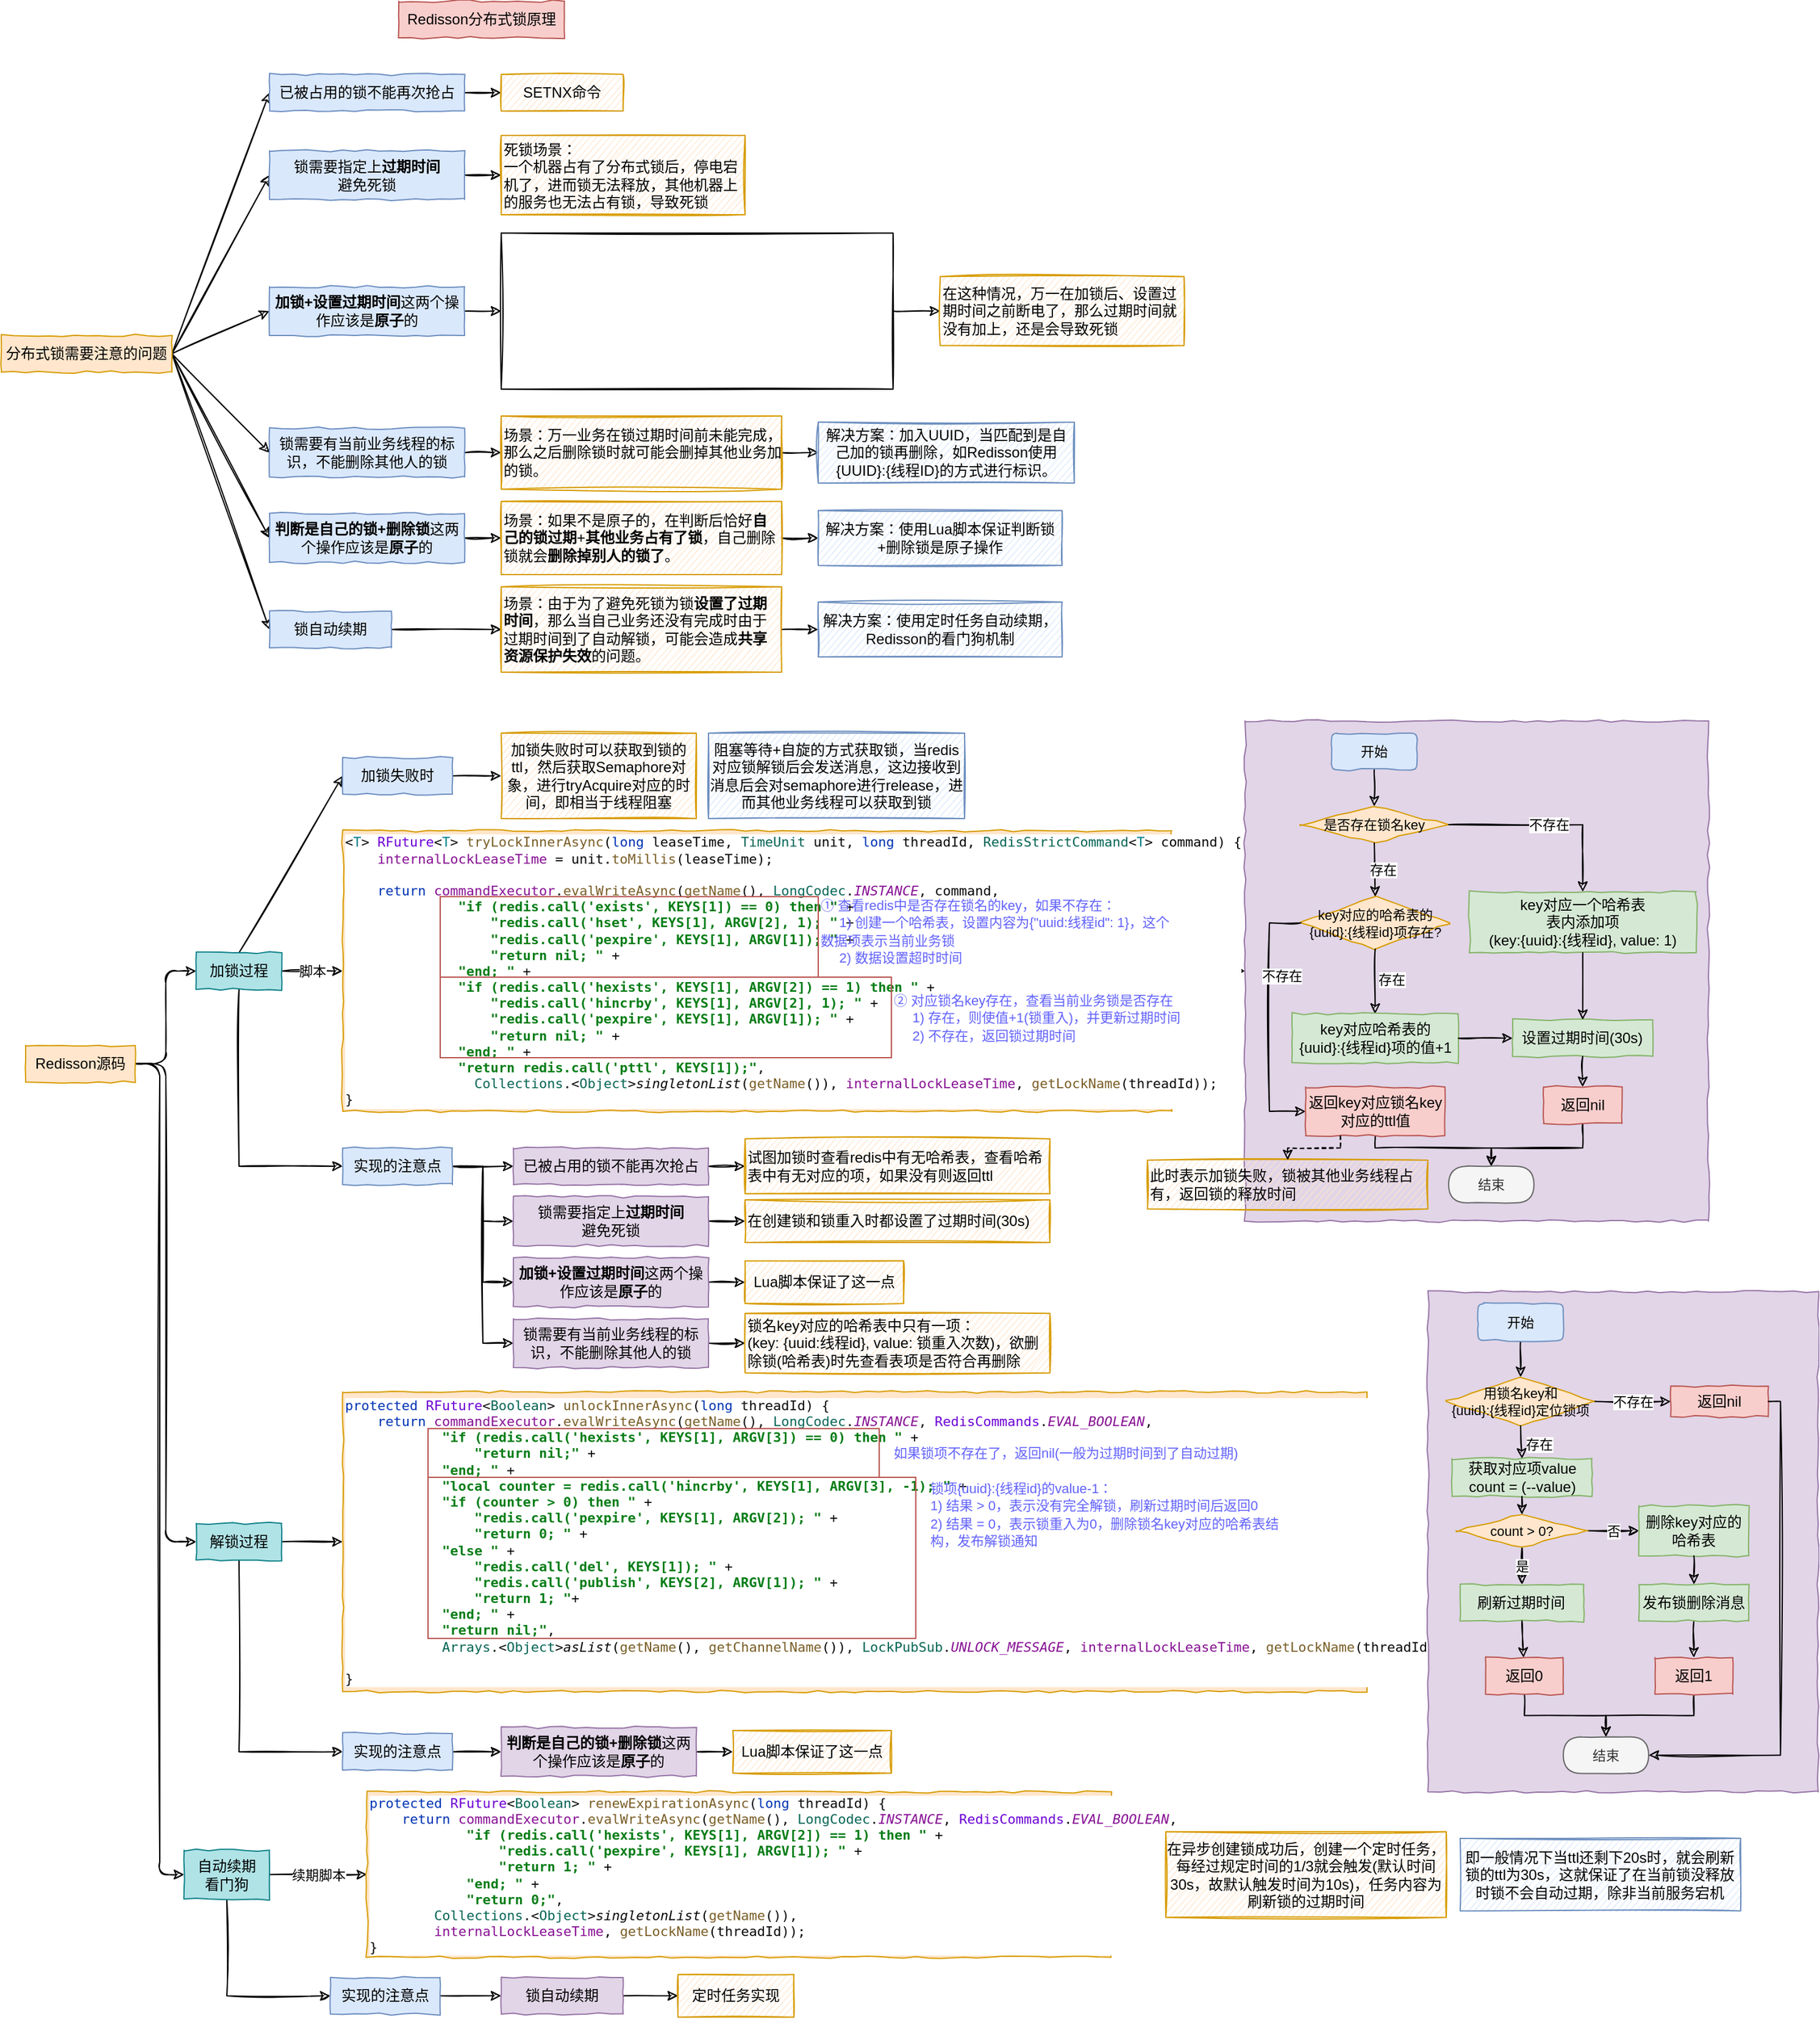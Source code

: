 <mxfile>
    <diagram id="LNAzGk9qbwU1WvvARSMt" name="第 1 页">
        <mxGraphModel dx="968" dy="558" grid="1" gridSize="10" guides="1" tooltips="1" connect="1" arrows="1" fold="1" page="1" pageScale="1" pageWidth="827" pageHeight="1169" math="0" shadow="0">
            <root>
                <mxCell id="0"/>
                <mxCell id="1" parent="0"/>
                <mxCell id="113" style="edgeStyle=none;rounded=0;sketch=1;html=1;exitX=1;exitY=0.5;exitDx=0;exitDy=0;entryX=0;entryY=0.5;entryDx=0;entryDy=0;fontSize=11;fontColor=#000000;" edge="1" parent="1" source="110" target="112">
                    <mxGeometry relative="1" as="geometry"/>
                </mxCell>
                <mxCell id="157" style="edgeStyle=orthogonalEdgeStyle;rounded=0;sketch=1;html=1;exitX=0.5;exitY=1;exitDx=0;exitDy=0;entryX=0;entryY=0.5;entryDx=0;entryDy=0;fontSize=11;fontColor=#000000;" edge="1" parent="1" source="110" target="156">
                    <mxGeometry relative="1" as="geometry"/>
                </mxCell>
                <mxCell id="110" value="解锁过程" style="rounded=0;whiteSpace=wrap;html=1;fillColor=#b0e3e6;strokeColor=#0e8088;comic=1;" vertex="1" parent="1">
                    <mxGeometry x="180" y="1287.81" width="70" height="30" as="geometry"/>
                </mxCell>
                <mxCell id="2" value="Redisson分布式锁原理" style="rounded=0;whiteSpace=wrap;html=1;fillColor=#f8cecc;strokeColor=#b85450;comic=1;" parent="1" vertex="1">
                    <mxGeometry x="346" y="40" width="136" height="30" as="geometry"/>
                </mxCell>
                <mxCell id="5" style="edgeStyle=none;html=1;exitX=1;exitY=0.5;exitDx=0;exitDy=0;entryX=0;entryY=0.5;entryDx=0;entryDy=0;sketch=1;" parent="1" source="3" target="6" edge="1">
                    <mxGeometry relative="1" as="geometry">
                        <mxPoint x="240" y="155" as="targetPoint"/>
                    </mxGeometry>
                </mxCell>
                <mxCell id="10" style="edgeStyle=none;sketch=1;html=1;exitX=1;exitY=0.5;exitDx=0;exitDy=0;entryX=0;entryY=0.5;entryDx=0;entryDy=0;" parent="1" source="3" target="9" edge="1">
                    <mxGeometry relative="1" as="geometry"/>
                </mxCell>
                <mxCell id="14" style="edgeStyle=none;html=1;exitX=1;exitY=0.5;exitDx=0;exitDy=0;entryX=0;entryY=0.5;entryDx=0;entryDy=0;sketch=1;" edge="1" parent="1" source="3" target="13">
                    <mxGeometry relative="1" as="geometry"/>
                </mxCell>
                <mxCell id="21" style="edgeStyle=none;sketch=1;html=1;exitX=1;exitY=0.5;exitDx=0;exitDy=0;entryX=0;entryY=0.5;entryDx=0;entryDy=0;" edge="1" parent="1" source="3" target="20">
                    <mxGeometry relative="1" as="geometry"/>
                </mxCell>
                <mxCell id="27" style="edgeStyle=none;sketch=1;html=1;exitX=1;exitY=0.5;exitDx=0;exitDy=0;entryX=0;entryY=0.5;entryDx=0;entryDy=0;" edge="1" parent="1" source="3" target="26">
                    <mxGeometry relative="1" as="geometry"/>
                </mxCell>
                <mxCell id="33" style="edgeStyle=none;sketch=1;html=1;exitX=1;exitY=0.5;exitDx=0;exitDy=0;entryX=0;entryY=0.5;entryDx=0;entryDy=0;" edge="1" parent="1" source="3" target="32">
                    <mxGeometry relative="1" as="geometry"/>
                </mxCell>
                <mxCell id="3" value="分布式锁需要注意的问题" style="rounded=0;whiteSpace=wrap;html=1;fillColor=#ffe6cc;strokeColor=#d79b00;comic=1;" parent="1" vertex="1">
                    <mxGeometry x="20" y="314" width="140" height="30" as="geometry"/>
                </mxCell>
                <mxCell id="8" style="edgeStyle=none;sketch=1;html=1;exitX=1;exitY=0.5;exitDx=0;exitDy=0;entryX=0;entryY=0.5;entryDx=0;entryDy=0;" parent="1" source="6" target="7" edge="1">
                    <mxGeometry relative="1" as="geometry"/>
                </mxCell>
                <mxCell id="6" value="已被占用的锁不能再次抢占" style="rounded=0;whiteSpace=wrap;html=1;fillColor=#dae8fc;strokeColor=#6c8ebf;comic=1;" parent="1" vertex="1">
                    <mxGeometry x="240" y="100" width="160" height="30" as="geometry"/>
                </mxCell>
                <mxCell id="7" value="SETNX命令" style="rounded=0;whiteSpace=wrap;html=1;fillColor=#ffe6cc;strokeColor=#d79b00;comic=1;sketch=1;" parent="1" vertex="1">
                    <mxGeometry x="430" y="100" width="100" height="30" as="geometry"/>
                </mxCell>
                <mxCell id="12" style="edgeStyle=none;sketch=1;html=1;exitX=1;exitY=0.5;exitDx=0;exitDy=0;entryX=0;entryY=0.5;entryDx=0;entryDy=0;" parent="1" source="9" target="11" edge="1">
                    <mxGeometry relative="1" as="geometry"/>
                </mxCell>
                <mxCell id="9" value="锁需要指定上&lt;b&gt;过期时间&lt;/b&gt;&lt;br&gt;避免死锁" style="rounded=0;whiteSpace=wrap;html=1;fillColor=#dae8fc;strokeColor=#6c8ebf;comic=1;" parent="1" vertex="1">
                    <mxGeometry x="240" y="162.5" width="160" height="40" as="geometry"/>
                </mxCell>
                <mxCell id="11" value="死锁场景：&lt;br&gt;一个机器占有了分布式锁后，停电宕机了，进而锁无法释放，其他机器上的服务也无法占有锁，导致死锁" style="rounded=0;whiteSpace=wrap;html=1;fillColor=#ffe6cc;strokeColor=#d79b00;comic=1;sketch=1;align=left;" parent="1" vertex="1">
                    <mxGeometry x="430" y="150" width="200" height="65" as="geometry"/>
                </mxCell>
                <mxCell id="17" style="edgeStyle=none;html=1;exitX=1;exitY=0.5;exitDx=0;exitDy=0;entryX=0;entryY=0.5;entryDx=0;entryDy=0;sketch=1;" edge="1" parent="1" source="13" target="16">
                    <mxGeometry relative="1" as="geometry"/>
                </mxCell>
                <mxCell id="13" value="&lt;b&gt;加锁+设置过期时间&lt;/b&gt;这两个操作应该是&lt;b&gt;原子&lt;/b&gt;的" style="rounded=0;whiteSpace=wrap;html=1;fillColor=#dae8fc;strokeColor=#6c8ebf;comic=1;" vertex="1" parent="1">
                    <mxGeometry x="240" y="274" width="160" height="40" as="geometry"/>
                </mxCell>
                <mxCell id="19" style="edgeStyle=none;sketch=1;html=1;exitX=1;exitY=0.5;exitDx=0;exitDy=0;entryX=0;entryY=0.5;entryDx=0;entryDy=0;" edge="1" parent="1" source="16" target="18">
                    <mxGeometry relative="1" as="geometry"/>
                </mxCell>
                <mxCell id="16" value="" style="shape=image;imageAspect=0;aspect=fixed;verticalLabelPosition=bottom;verticalAlign=top;image=https://codereaper-image-bed.oss-cn-shenzhen.aliyuncs.com/img/image-20220802094112363.png;sketch=1;imageBorder=default;" vertex="1" parent="1">
                    <mxGeometry x="430" y="230" width="321.36" height="128" as="geometry"/>
                </mxCell>
                <mxCell id="18" value="在这种情况，万一在加锁后、设置过期时间之前断电了，那么过期时间就没有加上，还是会导致死锁" style="rounded=0;whiteSpace=wrap;html=1;fillColor=#ffe6cc;strokeColor=#d79b00;comic=1;sketch=1;align=left;" vertex="1" parent="1">
                    <mxGeometry x="790" y="265.75" width="200" height="56.5" as="geometry"/>
                </mxCell>
                <mxCell id="23" style="edgeStyle=none;sketch=1;html=1;exitX=1;exitY=0.5;exitDx=0;exitDy=0;entryX=0;entryY=0.5;entryDx=0;entryDy=0;" edge="1" parent="1" source="20" target="22">
                    <mxGeometry relative="1" as="geometry"/>
                </mxCell>
                <mxCell id="20" value="锁需要有当前业务线程的标识，不能删除其他人的锁" style="rounded=0;whiteSpace=wrap;html=1;fillColor=#dae8fc;strokeColor=#6c8ebf;comic=1;" vertex="1" parent="1">
                    <mxGeometry x="240" y="390" width="160" height="40" as="geometry"/>
                </mxCell>
                <mxCell id="25" style="edgeStyle=none;sketch=1;html=1;exitX=1;exitY=0.5;exitDx=0;exitDy=0;entryX=0;entryY=0.5;entryDx=0;entryDy=0;" edge="1" parent="1" source="22" target="24">
                    <mxGeometry relative="1" as="geometry"/>
                </mxCell>
                <mxCell id="22" value="场景：万一业务在锁过期时间前未能完成，那么之后删除锁时就可能会删掉其他业务加的锁。" style="rounded=0;whiteSpace=wrap;html=1;fillColor=#ffe6cc;strokeColor=#d79b00;comic=1;sketch=1;align=left;" vertex="1" parent="1">
                    <mxGeometry x="430" y="380" width="230" height="60" as="geometry"/>
                </mxCell>
                <mxCell id="24" value="&lt;span style=&quot;text-align: left&quot;&gt;解决方案：加入UUID，当匹配到是自己加的锁再删除，如Redisson使用{UUID}:{线程ID}的方式进行标识。&lt;/span&gt;" style="rounded=0;whiteSpace=wrap;html=1;fillColor=#dae8fc;strokeColor=#6c8ebf;comic=1;sketch=1;" vertex="1" parent="1">
                    <mxGeometry x="690" y="385" width="210" height="50" as="geometry"/>
                </mxCell>
                <mxCell id="29" style="edgeStyle=none;sketch=1;html=1;exitX=1;exitY=0.5;exitDx=0;exitDy=0;entryX=0;entryY=0.5;entryDx=0;entryDy=0;" edge="1" parent="1" source="26" target="28">
                    <mxGeometry relative="1" as="geometry"/>
                </mxCell>
                <mxCell id="26" value="&lt;b&gt;判断是自己的锁+删除锁&lt;/b&gt;这两个操作应该是&lt;b&gt;原子&lt;/b&gt;的" style="rounded=0;whiteSpace=wrap;html=1;fillColor=#dae8fc;strokeColor=#6c8ebf;comic=1;" vertex="1" parent="1">
                    <mxGeometry x="240" y="460" width="160" height="40" as="geometry"/>
                </mxCell>
                <mxCell id="31" style="edgeStyle=none;sketch=1;html=1;exitX=1;exitY=0.5;exitDx=0;exitDy=0;entryX=0;entryY=0.5;entryDx=0;entryDy=0;" edge="1" parent="1" source="28" target="30">
                    <mxGeometry relative="1" as="geometry"/>
                </mxCell>
                <mxCell id="28" value="场景：如果不是原子的，在判断后恰好&lt;b&gt;自己的锁过期&lt;/b&gt;+&lt;b&gt;其他业务占有了锁&lt;/b&gt;，自己删除锁就会&lt;b&gt;删除掉别人的锁了&lt;/b&gt;。" style="rounded=0;whiteSpace=wrap;html=1;fillColor=#ffe6cc;strokeColor=#d79b00;comic=1;sketch=1;align=left;" vertex="1" parent="1">
                    <mxGeometry x="430" y="450" width="230" height="60" as="geometry"/>
                </mxCell>
                <mxCell id="30" value="&lt;span style=&quot;text-align: left&quot;&gt;解决方案：使用Lua脚本保证判断锁+删除锁是原子操作&lt;/span&gt;" style="rounded=0;whiteSpace=wrap;html=1;fillColor=#dae8fc;strokeColor=#6c8ebf;comic=1;sketch=1;" vertex="1" parent="1">
                    <mxGeometry x="690" y="457.5" width="200" height="45" as="geometry"/>
                </mxCell>
                <mxCell id="35" style="sketch=1;html=1;exitX=1;exitY=0.5;exitDx=0;exitDy=0;entryX=0;entryY=0.5;entryDx=0;entryDy=0;" edge="1" parent="1" source="32" target="34">
                    <mxGeometry relative="1" as="geometry"/>
                </mxCell>
                <mxCell id="32" value="锁自动续期" style="rounded=0;whiteSpace=wrap;html=1;fillColor=#dae8fc;strokeColor=#6c8ebf;comic=1;" vertex="1" parent="1">
                    <mxGeometry x="240" y="540" width="100" height="30" as="geometry"/>
                </mxCell>
                <mxCell id="37" style="edgeStyle=none;sketch=1;html=1;exitX=1;exitY=0.5;exitDx=0;exitDy=0;entryX=0;entryY=0.5;entryDx=0;entryDy=0;" edge="1" parent="1" source="34" target="36">
                    <mxGeometry relative="1" as="geometry"/>
                </mxCell>
                <mxCell id="34" value="场景：由于为了避免死锁为锁&lt;b&gt;设置了过期时间&lt;/b&gt;，那么当自己业务还没有完成时由于过期时间到了自动解锁，可能会造成&lt;b&gt;共享资源保护失效&lt;/b&gt;的问题。" style="rounded=0;whiteSpace=wrap;html=1;fillColor=#ffe6cc;strokeColor=#d79b00;comic=1;sketch=1;align=left;" vertex="1" parent="1">
                    <mxGeometry x="430" y="520" width="230" height="70" as="geometry"/>
                </mxCell>
                <mxCell id="36" value="&lt;span style=&quot;text-align: left&quot;&gt;解决方案：使用定时任务自动续期，Redisson的看门狗机制&lt;/span&gt;" style="rounded=0;whiteSpace=wrap;html=1;fillColor=#dae8fc;strokeColor=#6c8ebf;comic=1;sketch=1;" vertex="1" parent="1">
                    <mxGeometry x="690" y="532.5" width="200" height="45" as="geometry"/>
                </mxCell>
                <mxCell id="40" style="edgeStyle=orthogonalEdgeStyle;sketch=1;html=1;exitX=1;exitY=0.5;exitDx=0;exitDy=0;entryX=0;entryY=0.5;entryDx=0;entryDy=0;fontSize=11;" edge="1" parent="1" source="38" target="86">
                    <mxGeometry relative="1" as="geometry"/>
                </mxCell>
                <mxCell id="111" style="edgeStyle=orthogonalEdgeStyle;rounded=1;sketch=1;html=1;exitX=1;exitY=0.5;exitDx=0;exitDy=0;entryX=0;entryY=0.5;entryDx=0;entryDy=0;fontSize=11;fontColor=#000000;" edge="1" parent="1" source="38" target="110">
                    <mxGeometry relative="1" as="geometry"/>
                </mxCell>
                <mxCell id="170" style="edgeStyle=orthogonalEdgeStyle;rounded=1;sketch=1;html=1;exitX=1;exitY=0.5;exitDx=0;exitDy=0;entryX=0;entryY=0.5;entryDx=0;entryDy=0;fontSize=11;fontColor=#000000;" edge="1" parent="1" source="38" target="169">
                    <mxGeometry relative="1" as="geometry"/>
                </mxCell>
                <mxCell id="38" value="Redisson源码" style="rounded=0;whiteSpace=wrap;html=1;fillColor=#ffe6cc;strokeColor=#d79b00;comic=1;" vertex="1" parent="1">
                    <mxGeometry x="40" y="896" width="90" height="30" as="geometry"/>
                </mxCell>
                <mxCell id="85" style="rounded=0;sketch=1;html=1;exitX=1;exitY=0.5;exitDx=0;exitDy=0;entryX=0;entryY=0.5;entryDx=0;entryDy=0;fontSize=11;fontColor=#000000;" edge="1" parent="1" source="39" target="48">
                    <mxGeometry relative="1" as="geometry"/>
                </mxCell>
                <mxCell id="87" value="脚本" style="edgeStyle=none;rounded=0;sketch=1;html=1;exitX=1;exitY=0.5;exitDx=0;exitDy=0;entryX=0;entryY=0.5;entryDx=0;entryDy=0;fontSize=11;fontColor=#000000;" edge="1" parent="1" source="86" target="39">
                    <mxGeometry relative="1" as="geometry"/>
                </mxCell>
                <mxCell id="93" style="edgeStyle=orthogonalEdgeStyle;rounded=0;sketch=1;html=1;exitX=0.5;exitY=1;exitDx=0;exitDy=0;entryX=0;entryY=0.5;entryDx=0;entryDy=0;fontSize=11;fontColor=#000000;" edge="1" parent="1" source="86" target="92">
                    <mxGeometry relative="1" as="geometry"/>
                </mxCell>
                <mxCell id="164" style="edgeStyle=none;rounded=0;sketch=1;html=1;exitX=0.5;exitY=0;exitDx=0;exitDy=0;fontSize=11;fontColor=#000000;entryX=0;entryY=0.5;entryDx=0;entryDy=0;" edge="1" parent="1" source="86" target="163">
                    <mxGeometry relative="1" as="geometry">
                        <mxPoint x="290" y="690" as="targetPoint"/>
                    </mxGeometry>
                </mxCell>
                <mxCell id="86" value="加锁过程" style="rounded=0;whiteSpace=wrap;html=1;fillColor=#b0e3e6;strokeColor=#0e8088;comic=1;" vertex="1" parent="1">
                    <mxGeometry x="180" y="820" width="70" height="30" as="geometry"/>
                </mxCell>
                <mxCell id="89" value="" style="group" vertex="1" connectable="0" parent="1">
                    <mxGeometry x="960" y="630" width="460" height="410" as="geometry"/>
                </mxCell>
                <mxCell id="48" value="" style="rounded=0;whiteSpace=wrap;html=1;sketch=0;fillColor=#e1d5e7;strokeColor=#9673a6;comic=1;align=center;" vertex="1" parent="89">
                    <mxGeometry x="80" width="380" height="410" as="geometry"/>
                </mxCell>
                <mxCell id="52" value="是否存在锁名key" style="rhombus;whiteSpace=wrap;html=1;comic=1;sketch=0;fontSize=11;fillColor=#ffe6cc;strokeColor=#d79b00;" vertex="1" parent="89">
                    <mxGeometry x="125.02" y="70" width="121.93" height="30" as="geometry"/>
                </mxCell>
                <mxCell id="55" value="key对应的哈希表的&lt;br&gt;{uuid}:{线程id}项存在?" style="rhombus;whiteSpace=wrap;html=1;comic=1;sketch=0;fontSize=11;fillColor=#ffe6cc;strokeColor=#d79b00;" vertex="1" parent="89">
                    <mxGeometry x="125.78" y="144" width="121.93" height="43" as="geometry"/>
                </mxCell>
                <mxCell id="56" value="存在" style="edgeStyle=none;rounded=0;sketch=1;html=1;exitX=0.5;exitY=1;exitDx=0;exitDy=0;entryX=0.5;entryY=0;entryDx=0;entryDy=0;fontSize=11;startArrow=none;startFill=0;" edge="1" parent="89" source="52" target="55">
                    <mxGeometry y="7" relative="1" as="geometry">
                        <mxPoint as="offset"/>
                    </mxGeometry>
                </mxCell>
                <mxCell id="57" style="rounded=0;sketch=1;html=1;exitX=0.5;exitY=1;exitDx=0;exitDy=0;entryX=0.5;entryY=0;entryDx=0;entryDy=0;fontSize=11;startArrow=none;startFill=0;" edge="1" parent="89" source="58" target="52">
                    <mxGeometry relative="1" as="geometry">
                        <mxPoint x="185.99" y="55" as="targetPoint"/>
                    </mxGeometry>
                </mxCell>
                <mxCell id="58" value="开始" style="rounded=1;whiteSpace=wrap;html=1;comic=1;sketch=0;fontSize=11;fillColor=#dae8fc;strokeColor=#6c8ebf;" vertex="1" parent="89">
                    <mxGeometry x="150.99" y="10" width="70" height="30" as="geometry"/>
                </mxCell>
                <mxCell id="60" value="不存在" style="edgeStyle=orthogonalEdgeStyle;rounded=0;sketch=1;html=1;exitX=1;exitY=0.5;exitDx=0;exitDy=0;entryX=0.5;entryY=0;entryDx=0;entryDy=0;fontSize=11;startArrow=none;startFill=0;" edge="1" parent="89" source="52" target="62">
                    <mxGeometry relative="1" as="geometry"/>
                </mxCell>
                <mxCell id="61" value="存在" style="edgeStyle=none;rounded=0;sketch=1;html=1;exitX=0.5;exitY=1;exitDx=0;exitDy=0;fontSize=11;startArrow=none;startFill=0;entryX=0.5;entryY=0;entryDx=0;entryDy=0;" edge="1" parent="89" source="55" target="63">
                    <mxGeometry x="-0.069" y="13" relative="1" as="geometry">
                        <mxPoint as="offset"/>
                        <mxPoint x="186.74" y="261" as="targetPoint"/>
                    </mxGeometry>
                </mxCell>
                <mxCell id="62" value="key对应一个哈希表&lt;br&gt;表内添加项&lt;br&gt;(key:{uuid}:{线程id}, value: 1)" style="rounded=0;whiteSpace=wrap;html=1;sketch=0;fillColor=#d5e8d4;strokeColor=#82b366;comic=1;align=center;" vertex="1" parent="89">
                    <mxGeometry x="263.86" y="140" width="186.14" height="50" as="geometry"/>
                </mxCell>
                <mxCell id="63" value="key对应哈希表的&lt;br&gt;{uuid}:{线程id}项的值+1" style="rounded=0;whiteSpace=wrap;html=1;sketch=0;fillColor=#d5e8d4;strokeColor=#82b366;comic=1;align=center;" vertex="1" parent="89">
                    <mxGeometry x="118.58" y="240" width="136.33" height="40" as="geometry"/>
                </mxCell>
                <mxCell id="64" value="结束" style="rounded=1;whiteSpace=wrap;html=1;comic=1;sketch=0;fontSize=11;strokeOpacity=100;fillOpacity=100;imageHeight=24;imageWidth=24;arcSize=50;fillColor=#f5f5f5;fontColor=#333333;strokeColor=#666666;" vertex="1" parent="89">
                    <mxGeometry x="246.95" y="365" width="70" height="30" as="geometry"/>
                </mxCell>
                <mxCell id="66" value="设置过期时间(30s)" style="rounded=0;whiteSpace=wrap;html=1;sketch=0;fillColor=#d5e8d4;strokeColor=#82b366;comic=1;align=center;" vertex="1" parent="89">
                    <mxGeometry x="299.47" y="245" width="114.91" height="30" as="geometry"/>
                </mxCell>
                <mxCell id="71" style="rounded=0;sketch=1;html=1;exitX=0.5;exitY=1;exitDx=0;exitDy=0;entryX=0.5;entryY=0;entryDx=0;entryDy=0;fontSize=11;fontColor=#6262FC;" edge="1" parent="89" source="62" target="66">
                    <mxGeometry relative="1" as="geometry"/>
                </mxCell>
                <mxCell id="68" style="edgeStyle=none;sketch=1;html=1;exitX=1;exitY=0.5;exitDx=0;exitDy=0;entryX=0;entryY=0.5;entryDx=0;entryDy=0;fontSize=11;fontColor=#6262FC;" edge="1" parent="89" source="63" target="66">
                    <mxGeometry relative="1" as="geometry"/>
                </mxCell>
                <mxCell id="79" style="edgeStyle=orthogonalEdgeStyle;rounded=0;sketch=1;html=1;exitX=0.5;exitY=1;exitDx=0;exitDy=0;entryX=0.5;entryY=0;entryDx=0;entryDy=0;fontSize=11;fontColor=#000000;" edge="1" parent="89" source="74" target="64">
                    <mxGeometry relative="1" as="geometry">
                        <Array as="points">
                            <mxPoint x="357" y="350"/>
                            <mxPoint x="282" y="350"/>
                        </Array>
                    </mxGeometry>
                </mxCell>
                <mxCell id="74" value="返回nil" style="rounded=0;whiteSpace=wrap;html=1;sketch=0;fillColor=#f8cecc;strokeColor=#b85450;comic=1;align=center;" vertex="1" parent="89">
                    <mxGeometry x="324.74" y="300" width="64.38" height="30" as="geometry"/>
                </mxCell>
                <mxCell id="75" style="edgeStyle=none;rounded=0;sketch=1;html=1;exitX=0.5;exitY=1;exitDx=0;exitDy=0;entryX=0.5;entryY=0;entryDx=0;entryDy=0;fontSize=11;fontColor=#6262FC;" edge="1" parent="89" source="66" target="74">
                    <mxGeometry relative="1" as="geometry"/>
                </mxCell>
                <mxCell id="80" style="edgeStyle=orthogonalEdgeStyle;rounded=0;sketch=1;html=1;exitX=0.5;exitY=1;exitDx=0;exitDy=0;entryX=0.5;entryY=0;entryDx=0;entryDy=0;fontSize=11;fontColor=#000000;" edge="1" parent="89" source="76" target="64">
                    <mxGeometry relative="1" as="geometry">
                        <Array as="points">
                            <mxPoint x="187" y="350"/>
                            <mxPoint x="282" y="350"/>
                        </Array>
                    </mxGeometry>
                </mxCell>
                <mxCell id="76" value="返回key对应锁名key对应的ttl值" style="rounded=0;whiteSpace=wrap;html=1;sketch=0;fillColor=#f8cecc;strokeColor=#b85450;comic=1;align=center;" vertex="1" parent="89">
                    <mxGeometry x="129.66" y="300" width="114.16" height="40" as="geometry"/>
                </mxCell>
                <mxCell id="78" value="&lt;font color=&quot;#000000&quot;&gt;不存在&lt;/font&gt;" style="edgeStyle=orthogonalEdgeStyle;rounded=0;sketch=1;html=1;exitX=0;exitY=0.5;exitDx=0;exitDy=0;entryX=0;entryY=0.5;entryDx=0;entryDy=0;fontSize=11;fontColor=#6262FC;" edge="1" parent="89" source="55" target="76">
                    <mxGeometry x="-0.337" y="10" relative="1" as="geometry">
                        <Array as="points">
                            <mxPoint x="100" y="320"/>
                        </Array>
                        <mxPoint as="offset"/>
                    </mxGeometry>
                </mxCell>
                <mxCell id="83" value="此时表示加锁失败，锁被其他业务线程占有，返回锁的释放时间" style="rounded=0;whiteSpace=wrap;html=1;fillColor=#ffe6cc;strokeColor=#d79b00;comic=1;sketch=1;align=left;" vertex="1" parent="89">
                    <mxGeometry y="360" width="230" height="40" as="geometry"/>
                </mxCell>
                <mxCell id="84" style="edgeStyle=orthogonalEdgeStyle;rounded=0;sketch=1;html=1;exitX=0.25;exitY=1;exitDx=0;exitDy=0;entryX=0.5;entryY=0;entryDx=0;entryDy=0;fontSize=11;fontColor=#000000;dashed=1;" edge="1" parent="89" source="76" target="83">
                    <mxGeometry relative="1" as="geometry"/>
                </mxCell>
                <mxCell id="98" style="edgeStyle=orthogonalEdgeStyle;rounded=0;sketch=1;html=1;exitX=1;exitY=0.5;exitDx=0;exitDy=0;entryX=0;entryY=0.5;entryDx=0;entryDy=0;fontSize=11;fontColor=#000000;" edge="1" parent="1" source="92" target="94">
                    <mxGeometry relative="1" as="geometry"/>
                </mxCell>
                <mxCell id="99" style="edgeStyle=orthogonalEdgeStyle;rounded=0;sketch=1;html=1;exitX=1;exitY=0.5;exitDx=0;exitDy=0;entryX=0;entryY=0.5;entryDx=0;entryDy=0;fontSize=11;fontColor=#000000;" edge="1" parent="1" source="92" target="95">
                    <mxGeometry relative="1" as="geometry"/>
                </mxCell>
                <mxCell id="100" style="edgeStyle=orthogonalEdgeStyle;rounded=0;sketch=1;html=1;exitX=1;exitY=0.5;exitDx=0;exitDy=0;entryX=0;entryY=0.5;entryDx=0;entryDy=0;fontSize=11;fontColor=#000000;" edge="1" parent="1" source="92" target="96">
                    <mxGeometry relative="1" as="geometry"/>
                </mxCell>
                <mxCell id="101" style="edgeStyle=orthogonalEdgeStyle;rounded=0;sketch=1;html=1;exitX=1;exitY=0.5;exitDx=0;exitDy=0;entryX=0;entryY=0.5;entryDx=0;entryDy=0;fontSize=11;fontColor=#000000;" edge="1" parent="1" source="92" target="97">
                    <mxGeometry relative="1" as="geometry"/>
                </mxCell>
                <mxCell id="92" value="实现的注意点" style="rounded=0;whiteSpace=wrap;html=1;fillColor=#dae8fc;strokeColor=#6c8ebf;comic=1;" vertex="1" parent="1">
                    <mxGeometry x="300" y="980" width="90" height="30" as="geometry"/>
                </mxCell>
                <mxCell id="103" style="rounded=0;sketch=1;html=1;exitX=1;exitY=0.5;exitDx=0;exitDy=0;entryX=0;entryY=0.5;entryDx=0;entryDy=0;fontSize=11;fontColor=#000000;" edge="1" parent="1" source="94" target="102">
                    <mxGeometry relative="1" as="geometry"/>
                </mxCell>
                <mxCell id="94" value="已被占用的锁不能再次抢占" style="rounded=0;whiteSpace=wrap;html=1;fillColor=#e1d5e7;strokeColor=#9673a6;comic=1;" vertex="1" parent="1">
                    <mxGeometry x="440" y="980" width="160" height="30" as="geometry"/>
                </mxCell>
                <mxCell id="105" style="edgeStyle=none;rounded=0;sketch=1;html=1;exitX=1;exitY=0.5;exitDx=0;exitDy=0;entryX=0;entryY=0.5;entryDx=0;entryDy=0;fontSize=11;fontColor=#000000;" edge="1" parent="1" source="95" target="104">
                    <mxGeometry relative="1" as="geometry"/>
                </mxCell>
                <mxCell id="95" value="锁需要指定上&lt;b&gt;过期时间&lt;/b&gt;&lt;br&gt;避免死锁" style="rounded=0;whiteSpace=wrap;html=1;fillColor=#e1d5e7;strokeColor=#9673a6;comic=1;" vertex="1" parent="1">
                    <mxGeometry x="440" y="1020" width="160" height="40" as="geometry"/>
                </mxCell>
                <mxCell id="107" style="edgeStyle=none;rounded=0;sketch=1;html=1;exitX=1;exitY=0.5;exitDx=0;exitDy=0;entryX=0;entryY=0.5;entryDx=0;entryDy=0;fontSize=11;fontColor=#000000;" edge="1" parent="1" source="96" target="106">
                    <mxGeometry relative="1" as="geometry"/>
                </mxCell>
                <mxCell id="96" value="&lt;b&gt;加锁+设置过期时间&lt;/b&gt;这两个操作应该是&lt;b&gt;原子&lt;/b&gt;的" style="rounded=0;whiteSpace=wrap;html=1;fillColor=#e1d5e7;strokeColor=#9673a6;comic=1;" vertex="1" parent="1">
                    <mxGeometry x="440" y="1070" width="160" height="40" as="geometry"/>
                </mxCell>
                <mxCell id="109" style="edgeStyle=none;rounded=0;sketch=1;html=1;exitX=1;exitY=0.5;exitDx=0;exitDy=0;entryX=0;entryY=0.5;entryDx=0;entryDy=0;fontSize=11;fontColor=#000000;" edge="1" parent="1" source="97" target="108">
                    <mxGeometry relative="1" as="geometry"/>
                </mxCell>
                <mxCell id="97" value="锁需要有当前业务线程的标识，不能删除其他人的锁" style="rounded=0;whiteSpace=wrap;html=1;fillColor=#e1d5e7;strokeColor=#9673a6;comic=1;" vertex="1" parent="1">
                    <mxGeometry x="440" y="1120" width="160" height="40" as="geometry"/>
                </mxCell>
                <mxCell id="102" value="试图加锁时查看redis中有无哈希表，查看哈希表中有无对应的项，如果没有则返回ttl" style="rounded=0;whiteSpace=wrap;html=1;fillColor=#ffe6cc;strokeColor=#d79b00;comic=1;sketch=1;align=left;" vertex="1" parent="1">
                    <mxGeometry x="630" y="972.5" width="250" height="45" as="geometry"/>
                </mxCell>
                <mxCell id="104" value="在创建锁和锁重入时都设置了过期时间(30s)" style="rounded=0;whiteSpace=wrap;html=1;fillColor=#ffe6cc;strokeColor=#d79b00;comic=1;sketch=1;align=left;" vertex="1" parent="1">
                    <mxGeometry x="630" y="1022.5" width="250" height="35" as="geometry"/>
                </mxCell>
                <mxCell id="106" value="Lua脚本保证了这一点" style="rounded=0;whiteSpace=wrap;html=1;fillColor=#ffe6cc;strokeColor=#d79b00;comic=1;sketch=1;align=center;" vertex="1" parent="1">
                    <mxGeometry x="630" y="1072.5" width="130" height="35" as="geometry"/>
                </mxCell>
                <mxCell id="108" value="锁名key对应的哈希表中只有一项：&lt;br&gt;(key: {uuid:线程id}, value: 锁重入次数)，欲删除锁(哈希表)时先查看表项是否符合再删除" style="rounded=0;whiteSpace=wrap;html=1;fillColor=#ffe6cc;strokeColor=#d79b00;comic=1;sketch=1;align=left;" vertex="1" parent="1">
                    <mxGeometry x="630" y="1115.63" width="250" height="48.75" as="geometry"/>
                </mxCell>
                <mxCell id="153" style="rounded=0;sketch=1;html=1;exitX=1;exitY=0.5;exitDx=0;exitDy=0;entryX=0;entryY=0.5;entryDx=0;entryDy=0;fontSize=11;fontColor=#000000;" edge="1" parent="1" source="112" target="119">
                    <mxGeometry relative="1" as="geometry"/>
                </mxCell>
                <mxCell id="112" value="&lt;pre style=&quot;background-color: rgb(255 , 255 , 255) ; color: rgb(8 , 8 , 8) ; font-family: &amp;#34;consolas&amp;#34; , monospace ; font-size: 11px&quot;&gt;&lt;span style=&quot;color: #0033b3&quot;&gt;protected &lt;/span&gt;&lt;span style=&quot;color: #6c00d5&quot;&gt;RFuture&lt;/span&gt;&amp;lt;&lt;span style=&quot;color: #066555&quot;&gt;Boolean&lt;/span&gt;&amp;gt; &lt;span style=&quot;color: #795e26&quot;&gt;unlockInnerAsync&lt;/span&gt;(&lt;span style=&quot;color: #0033b3&quot;&gt;long &lt;/span&gt;threadId) {&lt;br&gt;    &lt;span style=&quot;color: #0033b3&quot;&gt;return &lt;/span&gt;&lt;span style=&quot;color: #871094&quot;&gt;commandExecutor&lt;/span&gt;.&lt;span style=&quot;color: #795e26&quot;&gt;evalWriteAsync&lt;/span&gt;(&lt;span style=&quot;color: #795e26&quot;&gt;getName&lt;/span&gt;(), &lt;span style=&quot;color: #066555&quot;&gt;LongCodec&lt;/span&gt;.&lt;span style=&quot;color: #871094 ; font-style: italic&quot;&gt;INSTANCE&lt;/span&gt;, &lt;span style=&quot;color: #6c00d5&quot;&gt;RedisCommands&lt;/span&gt;.&lt;span style=&quot;color: #871094 ; font-style: italic&quot;&gt;EVAL_BOOLEAN&lt;/span&gt;,&lt;br&gt;            &lt;span style=&quot;color: #067d17 ; font-weight: bold&quot;&gt;&quot;if (redis.call('hexists', KEYS[1], ARGV[3]) == 0) then &quot; &lt;/span&gt;+&lt;br&gt;                &lt;span style=&quot;color: #067d17 ; font-weight: bold&quot;&gt;&quot;return nil;&quot; &lt;/span&gt;+&lt;br&gt;            &lt;span style=&quot;color: #067d17 ; font-weight: bold&quot;&gt;&quot;end; &quot; &lt;/span&gt;+&lt;br&gt;            &lt;span style=&quot;color: #067d17 ; font-weight: bold&quot;&gt;&quot;local counter = redis.call('hincrby', KEYS[1], ARGV[3], -1); &quot; &lt;/span&gt;+&lt;br&gt;            &lt;span style=&quot;color: #067d17 ; font-weight: bold&quot;&gt;&quot;if (counter &amp;gt; 0) then &quot; &lt;/span&gt;+&lt;br&gt;                &lt;span style=&quot;color: #067d17 ; font-weight: bold&quot;&gt;&quot;redis.call('pexpire', KEYS[1], ARGV[2]); &quot; &lt;/span&gt;+&lt;br&gt;                &lt;span style=&quot;color: #067d17 ; font-weight: bold&quot;&gt;&quot;return 0; &quot; &lt;/span&gt;+&lt;br&gt;            &lt;span style=&quot;color: #067d17 ; font-weight: bold&quot;&gt;&quot;else &quot; &lt;/span&gt;+&lt;br&gt;                &lt;span style=&quot;color: #067d17 ; font-weight: bold&quot;&gt;&quot;redis.call('del', KEYS[1]); &quot; &lt;/span&gt;+&lt;br&gt;                &lt;span style=&quot;color: #067d17 ; font-weight: bold&quot;&gt;&quot;redis.call('publish', KEYS[2], ARGV[1]); &quot; &lt;/span&gt;+&lt;br&gt;                &lt;span style=&quot;color: #067d17 ; font-weight: bold&quot;&gt;&quot;return 1; &quot;&lt;/span&gt;+&lt;br&gt;            &lt;span style=&quot;color: #067d17 ; font-weight: bold&quot;&gt;&quot;end; &quot; &lt;/span&gt;+&lt;br&gt;            &lt;span style=&quot;color: #067d17 ; font-weight: bold&quot;&gt;&quot;return nil;&quot;&lt;/span&gt;,&lt;br&gt;            &lt;span style=&quot;color: #066555&quot;&gt;Arrays&lt;/span&gt;.&amp;lt;&lt;span style=&quot;color: #066555&quot;&gt;Object&lt;/span&gt;&amp;gt;&lt;span style=&quot;font-style: italic&quot;&gt;asList&lt;/span&gt;(&lt;span style=&quot;color: #795e26&quot;&gt;getName&lt;/span&gt;(), &lt;span style=&quot;color: #795e26&quot;&gt;getChannelName&lt;/span&gt;()), &lt;span style=&quot;color: #066555&quot;&gt;LockPubSub&lt;/span&gt;.&lt;span style=&quot;color: #871094 ; font-style: italic&quot;&gt;UNLOCK_MESSAGE&lt;/span&gt;, &lt;span style=&quot;color: #871094&quot;&gt;internalLockLeaseTime&lt;/span&gt;, &lt;span style=&quot;color: #795e26&quot;&gt;getLockName&lt;/span&gt;(threadId));&lt;br&gt;&lt;br&gt;}&lt;/pre&gt;" style="rounded=0;whiteSpace=wrap;html=1;fillColor=#ffe6cc;strokeColor=#d79b00;comic=1;align=left;" vertex="1" parent="1">
                    <mxGeometry x="300" y="1180" width="840" height="245.62" as="geometry"/>
                </mxCell>
                <mxCell id="39" value="&lt;pre style=&quot;background-color: rgb(255 , 255 , 255) ; color: rgb(8 , 8 , 8) ; font-family: &amp;#34;consolas&amp;#34; , monospace ; font-size: 11px&quot;&gt;&amp;lt;&lt;span style=&quot;color: #007e8a&quot;&gt;T&lt;/span&gt;&amp;gt; &lt;span style=&quot;color: #6c00d5&quot;&gt;RFuture&lt;/span&gt;&amp;lt;&lt;span style=&quot;color: #007e8a&quot;&gt;T&lt;/span&gt;&amp;gt; &lt;span style=&quot;color: #795e26&quot;&gt;tryLockInnerAsync&lt;/span&gt;(&lt;span style=&quot;color: #0033b3&quot;&gt;long &lt;/span&gt;leaseTime, &lt;span style=&quot;color: #066555&quot;&gt;TimeUnit &lt;/span&gt;unit, &lt;span style=&quot;color: #0033b3&quot;&gt;long &lt;/span&gt;threadId, &lt;span style=&quot;color: #066555&quot;&gt;RedisStrictCommand&lt;/span&gt;&amp;lt;&lt;span style=&quot;color: #007e8a&quot;&gt;T&lt;/span&gt;&amp;gt; command) {&lt;br&gt;    &lt;span style=&quot;color: #871094&quot;&gt;internalLockLeaseTime &lt;/span&gt;= unit.&lt;span style=&quot;color: #795e26&quot;&gt;toMillis&lt;/span&gt;(leaseTime);&lt;br&gt;&lt;br&gt;    &lt;span style=&quot;color: #0033b3&quot;&gt;return &lt;/span&gt;&lt;span style=&quot;color: #871094&quot;&gt;commandExecutor&lt;/span&gt;.&lt;span style=&quot;color: #795e26&quot;&gt;evalWriteAsync&lt;/span&gt;(&lt;span style=&quot;color: #795e26&quot;&gt;getName&lt;/span&gt;(), &lt;span style=&quot;color: #066555&quot;&gt;LongCodec&lt;/span&gt;.&lt;span style=&quot;color: #871094 ; font-style: italic&quot;&gt;INSTANCE&lt;/span&gt;, command,&lt;br&gt;              &lt;span style=&quot;color: #067d17 ; font-weight: bold&quot;&gt;&quot;if (redis.call('exists', KEYS[1]) == 0) then &quot; &lt;/span&gt;+&lt;br&gt;                  &lt;span style=&quot;color: #067d17 ; font-weight: bold&quot;&gt;&quot;redis.call('hset', KEYS[1], ARGV[2], 1); &quot; &lt;/span&gt;+&lt;br&gt;                  &lt;span style=&quot;color: #067d17 ; font-weight: bold&quot;&gt;&quot;redis.call('pexpire', KEYS[1], ARGV[1]); &quot; &lt;/span&gt;+&lt;br&gt;                  &lt;span style=&quot;color: #067d17 ; font-weight: bold&quot;&gt;&quot;return nil; &quot; &lt;/span&gt;+&lt;br&gt;              &lt;span style=&quot;color: #067d17 ; font-weight: bold&quot;&gt;&quot;end; &quot; &lt;/span&gt;+&lt;br&gt;              &lt;span style=&quot;color: #067d17 ; font-weight: bold&quot;&gt;&quot;if (redis.call('hexists', KEYS[1], ARGV[2]) == 1) then &quot; &lt;/span&gt;+&lt;br&gt;                  &lt;span style=&quot;color: #067d17 ; font-weight: bold&quot;&gt;&quot;redis.call('hincrby', KEYS[1], ARGV[2], 1); &quot; &lt;/span&gt;+&lt;br&gt;                  &lt;span style=&quot;color: #067d17 ; font-weight: bold&quot;&gt;&quot;redis.call('pexpire', KEYS[1], ARGV[1]); &quot; &lt;/span&gt;+&lt;br&gt;                  &lt;span style=&quot;color: #067d17 ; font-weight: bold&quot;&gt;&quot;return nil; &quot; &lt;/span&gt;+&lt;br&gt;              &lt;span style=&quot;color: #067d17 ; font-weight: bold&quot;&gt;&quot;end; &quot; &lt;/span&gt;+&lt;br&gt;              &lt;span style=&quot;color: #067d17 ; font-weight: bold&quot;&gt;&quot;return redis.call('pttl', KEYS[1]);&quot;&lt;/span&gt;,&lt;br&gt;                &lt;span style=&quot;color: #066555&quot;&gt;Collections&lt;/span&gt;.&amp;lt;&lt;span style=&quot;color: #066555&quot;&gt;Object&lt;/span&gt;&amp;gt;&lt;span style=&quot;font-style: italic&quot;&gt;singletonList&lt;/span&gt;(&lt;span style=&quot;color: #795e26&quot;&gt;getName&lt;/span&gt;()), &lt;span style=&quot;color: #871094&quot;&gt;internalLockLeaseTime&lt;/span&gt;, &lt;span style=&quot;color: #795e26&quot;&gt;getLockName&lt;/span&gt;(threadId));&lt;br&gt;}&lt;/pre&gt;" style="rounded=0;whiteSpace=wrap;html=1;fillColor=#ffe6cc;strokeColor=#d79b00;comic=1;align=left;" vertex="1" parent="1">
                    <mxGeometry x="300" y="720" width="680" height="230" as="geometry"/>
                </mxCell>
                <mxCell id="41" value="" style="rounded=0;whiteSpace=wrap;html=1;fillColor=none;strokeColor=#b85450;comic=0;" vertex="1" parent="1">
                    <mxGeometry x="380" y="774" width="310" height="66" as="geometry"/>
                </mxCell>
                <mxCell id="42" value="&lt;font color=&quot;#6262fc&quot;&gt;&lt;span style=&quot;font-size: 11px&quot;&gt;① 查看redis中是否存在锁名的key，如果不存在：&lt;br&gt;&amp;nbsp; &amp;nbsp; &amp;nbsp;1) 创建一个哈希表，设置内容为{&quot;uuid:线程id&quot;: 1}，这个数据项表示当前业务锁&lt;br&gt;&amp;nbsp; &amp;nbsp; &amp;nbsp;2) 数据设置超时时间&lt;br&gt;&lt;/span&gt;&lt;/font&gt;" style="rounded=0;whiteSpace=wrap;html=1;fillColor=none;strokeColor=none;comic=1;align=left;" vertex="1" parent="1">
                    <mxGeometry x="690" y="774" width="290" height="56" as="geometry"/>
                </mxCell>
                <mxCell id="43" value="" style="rounded=0;whiteSpace=wrap;html=1;fillColor=none;strokeColor=#b85450;comic=0;" vertex="1" parent="1">
                    <mxGeometry x="380" y="840" width="370" height="66" as="geometry"/>
                </mxCell>
                <mxCell id="44" value="&lt;font color=&quot;#6262fc&quot;&gt;&lt;span style=&quot;font-size: 11px&quot;&gt;② 对应锁名key存在，查看当前业务锁是否存在&lt;br&gt;&amp;nbsp; &amp;nbsp; &amp;nbsp;1) 存在，则使值+1(锁重入)，并更新过期时间&lt;br&gt;&amp;nbsp; &amp;nbsp; &amp;nbsp;2) 不存在，返回锁过期时间&lt;/span&gt;&lt;/font&gt;" style="rounded=0;whiteSpace=wrap;html=1;fillColor=none;strokeColor=none;comic=1;align=left;" vertex="1" parent="1">
                    <mxGeometry x="750" y="847" width="240" height="52" as="geometry"/>
                </mxCell>
                <mxCell id="114" value="" style="rounded=0;whiteSpace=wrap;html=1;fillColor=none;strokeColor=#b85450;comic=0;" vertex="1" parent="1">
                    <mxGeometry x="370" y="1210" width="370" height="40" as="geometry"/>
                </mxCell>
                <mxCell id="115" value="&lt;font color=&quot;#6262fc&quot;&gt;&lt;span style=&quot;font-size: 11px&quot;&gt;如果锁项不存在了，返回nil(一般为过期时间到了自动过期)&lt;br&gt;&lt;/span&gt;&lt;/font&gt;" style="rounded=0;whiteSpace=wrap;html=1;fillColor=none;strokeColor=none;comic=1;align=left;" vertex="1" parent="1">
                    <mxGeometry x="750" y="1215" width="290" height="30" as="geometry"/>
                </mxCell>
                <mxCell id="116" value="" style="rounded=0;whiteSpace=wrap;html=1;fillColor=none;strokeColor=#b85450;comic=0;imageHeight=24;imageWidth=24;" vertex="1" parent="1">
                    <mxGeometry x="370" y="1250" width="400" height="132" as="geometry"/>
                </mxCell>
                <mxCell id="117" value="&lt;font color=&quot;#6262fc&quot;&gt;&lt;span style=&quot;font-size: 11px&quot;&gt;锁项{uuid}:{线程id}的value-1：&lt;br&gt;1) 结果 &amp;gt; 0，表示没有完全解锁，刷新过期时间后返回0&lt;br&gt;2) 结果 = 0，表示锁重入为0，删除锁名key对应的哈希表结构，发布解锁通知&lt;br&gt;&lt;/span&gt;&lt;/font&gt;" style="rounded=0;whiteSpace=wrap;html=1;fillColor=none;strokeColor=none;comic=1;align=left;" vertex="1" parent="1">
                    <mxGeometry x="780" y="1250" width="290" height="60" as="geometry"/>
                </mxCell>
                <mxCell id="119" value="" style="rounded=0;whiteSpace=wrap;html=1;sketch=0;fillColor=#e1d5e7;strokeColor=#9673a6;comic=1;align=center;" vertex="1" parent="1">
                    <mxGeometry x="1190" y="1097.81" width="320" height="410" as="geometry"/>
                </mxCell>
                <mxCell id="120" value="用锁名key和&lt;br&gt;{uuid}:{线程id}定位锁项" style="rhombus;whiteSpace=wrap;html=1;comic=1;sketch=0;fontSize=11;fillColor=#ffe6cc;strokeColor=#d79b00;" vertex="1" parent="1">
                    <mxGeometry x="1205.02" y="1167.81" width="121.93" height="40" as="geometry"/>
                </mxCell>
                <mxCell id="122" value="存在" style="edgeStyle=none;rounded=0;sketch=1;html=1;exitX=0.5;exitY=1;exitDx=0;exitDy=0;entryX=0.5;entryY=0;entryDx=0;entryDy=0;fontSize=11;startArrow=none;startFill=0;" edge="1" parent="1" source="120" target="141">
                    <mxGeometry x="0.194" y="14" relative="1" as="geometry">
                        <mxPoint as="offset"/>
                        <mxPoint x="1266.745" y="1241.81" as="targetPoint"/>
                    </mxGeometry>
                </mxCell>
                <mxCell id="123" style="rounded=0;sketch=1;html=1;exitX=0.5;exitY=1;exitDx=0;exitDy=0;entryX=0.5;entryY=0;entryDx=0;entryDy=0;fontSize=11;startArrow=none;startFill=0;" edge="1" parent="1" source="124" target="120">
                    <mxGeometry relative="1" as="geometry">
                        <mxPoint x="1265.99" y="1152.81" as="targetPoint"/>
                    </mxGeometry>
                </mxCell>
                <mxCell id="124" value="开始" style="rounded=1;whiteSpace=wrap;html=1;comic=1;sketch=0;fontSize=11;fillColor=#dae8fc;strokeColor=#6c8ebf;" vertex="1" parent="1">
                    <mxGeometry x="1230.99" y="1107.81" width="70" height="30" as="geometry"/>
                </mxCell>
                <mxCell id="125" value="不存在" style="edgeStyle=orthogonalEdgeStyle;rounded=0;sketch=1;html=1;exitX=1;exitY=0.5;exitDx=0;exitDy=0;entryX=0;entryY=0.5;entryDx=0;entryDy=0;fontSize=11;startArrow=none;startFill=0;" edge="1" parent="1" source="120" target="127">
                    <mxGeometry relative="1" as="geometry"/>
                </mxCell>
                <mxCell id="127" value="返回nil" style="rounded=0;whiteSpace=wrap;html=1;sketch=0;fillColor=#f8cecc;strokeColor=#b85450;comic=1;align=center;" vertex="1" parent="1">
                    <mxGeometry x="1389.12" y="1175.31" width="80" height="25" as="geometry"/>
                </mxCell>
                <mxCell id="128" value="刷新过期时间" style="rounded=0;whiteSpace=wrap;html=1;sketch=0;fillColor=#d5e8d4;strokeColor=#82b366;comic=1;align=center;" vertex="1" parent="1">
                    <mxGeometry x="1216.4" y="1337.81" width="101.42" height="30" as="geometry"/>
                </mxCell>
                <mxCell id="129" value="结束" style="rounded=1;whiteSpace=wrap;html=1;comic=1;sketch=0;fontSize=11;strokeOpacity=100;fillOpacity=100;imageHeight=24;imageWidth=24;arcSize=50;fillColor=#f5f5f5;fontColor=#333333;strokeColor=#666666;" vertex="1" parent="1">
                    <mxGeometry x="1300.99" y="1462.81" width="70" height="30" as="geometry"/>
                </mxCell>
                <mxCell id="151" style="edgeStyle=orthogonalEdgeStyle;rounded=0;sketch=1;html=1;exitX=1;exitY=0.5;exitDx=0;exitDy=0;entryX=1;entryY=0.5;entryDx=0;entryDy=0;fontSize=11;fontColor=#000000;" edge="1" parent="1" source="127" target="129">
                    <mxGeometry relative="1" as="geometry"/>
                </mxCell>
                <mxCell id="130" value="删除key对应的哈希表" style="rounded=0;whiteSpace=wrap;html=1;sketch=0;fillColor=#d5e8d4;strokeColor=#82b366;comic=1;align=center;" vertex="1" parent="1">
                    <mxGeometry x="1363.09" y="1273.22" width="90" height="41.19" as="geometry"/>
                </mxCell>
                <mxCell id="135" style="edgeStyle=none;rounded=0;sketch=1;html=1;exitX=0.5;exitY=1;exitDx=0;exitDy=0;entryX=0.5;entryY=0;entryDx=0;entryDy=0;fontSize=11;fontColor=#6262FC;" edge="1" parent="1" source="130" target="154">
                    <mxGeometry relative="1" as="geometry">
                        <mxPoint x="1395" y="1397.81" as="targetPoint"/>
                    </mxGeometry>
                </mxCell>
                <mxCell id="149" style="edgeStyle=orthogonalEdgeStyle;rounded=0;sketch=1;html=1;exitX=0.5;exitY=1;exitDx=0;exitDy=0;entryX=0.5;entryY=0;entryDx=0;entryDy=0;fontSize=11;fontColor=#000000;" edge="1" parent="1" source="137" target="129">
                    <mxGeometry relative="1" as="geometry"/>
                </mxCell>
                <mxCell id="137" value="返回0" style="rounded=0;whiteSpace=wrap;html=1;sketch=0;fillColor=#f8cecc;strokeColor=#b85450;comic=1;align=center;" vertex="1" parent="1">
                    <mxGeometry x="1237.17" y="1397.81" width="63.82" height="30" as="geometry"/>
                </mxCell>
                <mxCell id="146" style="rounded=0;sketch=1;html=1;exitX=0.5;exitY=1;exitDx=0;exitDy=0;fontSize=11;fontColor=#000000;" edge="1" parent="1" source="128" target="137">
                    <mxGeometry relative="1" as="geometry"/>
                </mxCell>
                <mxCell id="141" value="获取对应项value&lt;br&gt;count = (--value)" style="rounded=0;whiteSpace=wrap;html=1;sketch=0;fillColor=#d5e8d4;strokeColor=#82b366;comic=1;align=center;" vertex="1" parent="1">
                    <mxGeometry x="1209.66" y="1234.62" width="114.91" height="31" as="geometry"/>
                </mxCell>
                <mxCell id="144" value="是" style="edgeStyle=none;rounded=0;sketch=1;html=1;exitX=0.5;exitY=1;exitDx=0;exitDy=0;entryX=0.5;entryY=0;entryDx=0;entryDy=0;fontSize=11;fontColor=#000000;" edge="1" parent="1" source="142" target="128">
                    <mxGeometry relative="1" as="geometry"/>
                </mxCell>
                <mxCell id="145" value="否" style="rounded=0;sketch=1;html=1;exitX=1;exitY=0.5;exitDx=0;exitDy=0;entryX=0;entryY=0.5;entryDx=0;entryDy=0;fontSize=11;fontColor=#000000;" edge="1" parent="1" source="142" target="130">
                    <mxGeometry relative="1" as="geometry"/>
                </mxCell>
                <mxCell id="142" value="count &amp;gt; 0?" style="rhombus;whiteSpace=wrap;html=1;comic=1;sketch=0;fontSize=11;fillColor=#ffe6cc;strokeColor=#d79b00;" vertex="1" parent="1">
                    <mxGeometry x="1213.07" y="1280.56" width="108.08" height="26.5" as="geometry"/>
                </mxCell>
                <mxCell id="143" style="edgeStyle=none;rounded=0;sketch=1;html=1;exitX=0.5;exitY=1;exitDx=0;exitDy=0;entryX=0.5;entryY=0;entryDx=0;entryDy=0;fontSize=11;fontColor=#000000;" edge="1" parent="1" source="141" target="142">
                    <mxGeometry relative="1" as="geometry"/>
                </mxCell>
                <mxCell id="150" style="edgeStyle=orthogonalEdgeStyle;rounded=0;sketch=1;html=1;exitX=0.5;exitY=1;exitDx=0;exitDy=0;fontSize=11;fontColor=#000000;entryX=0.5;entryY=0;entryDx=0;entryDy=0;" edge="1" parent="1" source="148" target="129">
                    <mxGeometry relative="1" as="geometry">
                        <mxPoint x="1330" y="1457.81" as="targetPoint"/>
                    </mxGeometry>
                </mxCell>
                <mxCell id="148" value="返回1" style="rounded=0;whiteSpace=wrap;html=1;sketch=0;fillColor=#f8cecc;strokeColor=#b85450;comic=1;align=center;" vertex="1" parent="1">
                    <mxGeometry x="1376.18" y="1397.81" width="63.82" height="30" as="geometry"/>
                </mxCell>
                <mxCell id="155" style="edgeStyle=none;rounded=0;sketch=1;html=1;exitX=0.5;exitY=1;exitDx=0;exitDy=0;entryX=0.5;entryY=0;entryDx=0;entryDy=0;fontSize=11;fontColor=#000000;" edge="1" parent="1" source="154" target="148">
                    <mxGeometry relative="1" as="geometry"/>
                </mxCell>
                <mxCell id="154" value="发布锁删除消息" style="rounded=0;whiteSpace=wrap;html=1;sketch=0;fillColor=#d5e8d4;strokeColor=#82b366;comic=1;align=center;" vertex="1" parent="1">
                    <mxGeometry x="1363.09" y="1337.81" width="90" height="30" as="geometry"/>
                </mxCell>
                <mxCell id="159" style="rounded=0;sketch=1;html=1;exitX=1;exitY=0.5;exitDx=0;exitDy=0;entryX=0;entryY=0.5;entryDx=0;entryDy=0;fontSize=11;fontColor=#000000;" edge="1" parent="1" source="156" target="158">
                    <mxGeometry relative="1" as="geometry"/>
                </mxCell>
                <mxCell id="156" value="实现的注意点" style="rounded=0;whiteSpace=wrap;html=1;fillColor=#dae8fc;strokeColor=#6c8ebf;comic=1;" vertex="1" parent="1">
                    <mxGeometry x="300" y="1460" width="90" height="30" as="geometry"/>
                </mxCell>
                <mxCell id="162" style="edgeStyle=none;rounded=0;sketch=1;html=1;exitX=1;exitY=0.5;exitDx=0;exitDy=0;entryX=0;entryY=0.5;entryDx=0;entryDy=0;fontSize=11;fontColor=#000000;" edge="1" parent="1" source="158" target="161">
                    <mxGeometry relative="1" as="geometry"/>
                </mxCell>
                <mxCell id="158" value="&lt;b&gt;判断是自己的锁+删除锁&lt;/b&gt;这两个操作应该是&lt;b&gt;原子&lt;/b&gt;的" style="rounded=0;whiteSpace=wrap;html=1;fillColor=#e1d5e7;strokeColor=#9673a6;comic=1;" vertex="1" parent="1">
                    <mxGeometry x="430" y="1455" width="160" height="40" as="geometry"/>
                </mxCell>
                <mxCell id="161" value="Lua脚本保证了这一点" style="rounded=0;whiteSpace=wrap;html=1;fillColor=#ffe6cc;strokeColor=#d79b00;comic=1;sketch=1;align=center;" vertex="1" parent="1">
                    <mxGeometry x="620" y="1457.5" width="130" height="35" as="geometry"/>
                </mxCell>
                <mxCell id="166" style="edgeStyle=none;rounded=0;sketch=1;html=1;exitX=1;exitY=0.5;exitDx=0;exitDy=0;entryX=0;entryY=0.5;entryDx=0;entryDy=0;fontSize=11;fontColor=#000000;" edge="1" parent="1" source="163" target="165">
                    <mxGeometry relative="1" as="geometry"/>
                </mxCell>
                <mxCell id="163" value="加锁失败时" style="rounded=0;whiteSpace=wrap;html=1;fillColor=#dae8fc;strokeColor=#6c8ebf;comic=1;" vertex="1" parent="1">
                    <mxGeometry x="300" y="660" width="90" height="30" as="geometry"/>
                </mxCell>
                <mxCell id="165" value="加锁失败时可以获取到锁的ttl，然后获取Semaphore对象，进行tryAcquire对应的时间，即相当于线程阻塞" style="rounded=0;whiteSpace=wrap;html=1;fillColor=#ffe6cc;strokeColor=#d79b00;comic=1;sketch=1;" vertex="1" parent="1">
                    <mxGeometry x="430" y="640" width="160" height="70" as="geometry"/>
                </mxCell>
                <mxCell id="167" value="阻塞等待+自旋的方式获取锁，当redis对应锁解锁后会发送消息，这边接收到消息后会对semaphore进行release，进而其他业务线程可以获取到锁" style="rounded=0;whiteSpace=wrap;html=1;fillColor=#dae8fc;strokeColor=#6c8ebf;comic=1;sketch=1;" vertex="1" parent="1">
                    <mxGeometry x="600" y="640" width="210" height="70" as="geometry"/>
                </mxCell>
                <mxCell id="172" value="续期脚本" style="rounded=1;sketch=1;html=1;exitX=1;exitY=0.5;exitDx=0;exitDy=0;entryX=0;entryY=0.5;entryDx=0;entryDy=0;fontSize=11;fontColor=#000000;" edge="1" parent="1" source="169" target="173">
                    <mxGeometry relative="1" as="geometry">
                        <mxPoint x="310" y="1560" as="targetPoint"/>
                    </mxGeometry>
                </mxCell>
                <mxCell id="177" style="edgeStyle=orthogonalEdgeStyle;rounded=0;sketch=1;html=1;exitX=0.5;exitY=1;exitDx=0;exitDy=0;entryX=0;entryY=0.5;entryDx=0;entryDy=0;fontSize=11;fontColor=#000000;" edge="1" parent="1" source="169" target="176">
                    <mxGeometry relative="1" as="geometry"/>
                </mxCell>
                <mxCell id="169" value="自动续期&lt;br&gt;看门狗" style="rounded=0;whiteSpace=wrap;html=1;fillColor=#b0e3e6;strokeColor=#0e8088;comic=1;" vertex="1" parent="1">
                    <mxGeometry x="170" y="1555.62" width="70" height="40" as="geometry"/>
                </mxCell>
                <mxCell id="175" style="edgeStyle=none;rounded=1;sketch=1;html=1;exitX=1;exitY=0.5;exitDx=0;exitDy=0;entryX=0;entryY=0.5;entryDx=0;entryDy=0;fontSize=11;fontColor=#000000;" edge="1" parent="1" source="173" target="174">
                    <mxGeometry relative="1" as="geometry"/>
                </mxCell>
                <mxCell id="173" value="&lt;pre style=&quot;background-color: rgb(255 , 255 , 255) ; color: rgb(8 , 8 , 8) ; font-family: &amp;#34;consolas&amp;#34; , monospace ; font-size: 11px&quot;&gt;&lt;pre style=&quot;font-family: &amp;#34;consolas&amp;#34; , monospace&quot;&gt;&lt;span style=&quot;color: #0033b3&quot;&gt;protected &lt;/span&gt;&lt;span style=&quot;color: #6c00d5&quot;&gt;RFuture&lt;/span&gt;&amp;lt;&lt;span style=&quot;color: #066555&quot;&gt;Boolean&lt;/span&gt;&amp;gt; &lt;span style=&quot;color: #795e26&quot;&gt;renewExpirationAsync&lt;/span&gt;(&lt;span style=&quot;color: #0033b3&quot;&gt;long &lt;/span&gt;threadId) {&lt;br&gt;    &lt;span style=&quot;color: #0033b3&quot;&gt;return &lt;/span&gt;&lt;span style=&quot;color: #871094&quot;&gt;commandExecutor&lt;/span&gt;.&lt;span style=&quot;color: #795e26&quot;&gt;evalWriteAsync&lt;/span&gt;(&lt;span style=&quot;color: #795e26&quot;&gt;getName&lt;/span&gt;(), &lt;span style=&quot;color: #066555&quot;&gt;LongCodec&lt;/span&gt;.&lt;span style=&quot;color: #871094 ; font-style: italic&quot;&gt;INSTANCE&lt;/span&gt;, &lt;span style=&quot;color: #6c00d5&quot;&gt;RedisCommands&lt;/span&gt;.&lt;span style=&quot;color: #871094 ; font-style: italic&quot;&gt;EVAL_BOOLEAN&lt;/span&gt;,&lt;br&gt;            &lt;span style=&quot;color: #067d17 ; font-weight: bold&quot;&gt;&quot;if (redis.call('hexists', KEYS[1], ARGV[2]) == 1) then &quot; &lt;/span&gt;+&lt;br&gt;                &lt;span style=&quot;color: #067d17 ; font-weight: bold&quot;&gt;&quot;redis.call('pexpire', KEYS[1], ARGV[1]); &quot; &lt;/span&gt;+&lt;br&gt;                &lt;span style=&quot;color: #067d17 ; font-weight: bold&quot;&gt;&quot;return 1; &quot; &lt;/span&gt;+&lt;br&gt;            &lt;span style=&quot;color: #067d17 ; font-weight: bold&quot;&gt;&quot;end; &quot; &lt;/span&gt;+&lt;br&gt;            &lt;span style=&quot;color: #067d17 ; font-weight: bold&quot;&gt;&quot;return 0;&quot;&lt;/span&gt;,&lt;br&gt;        &lt;span style=&quot;color: #066555&quot;&gt;Collections&lt;/span&gt;.&amp;lt;&lt;span style=&quot;color: #066555&quot;&gt;Object&lt;/span&gt;&amp;gt;&lt;span style=&quot;font-style: italic&quot;&gt;singletonList&lt;/span&gt;(&lt;span style=&quot;color: #795e26&quot;&gt;getName&lt;/span&gt;()), &lt;br&gt;        &lt;span style=&quot;color: #871094&quot;&gt;internalLockLeaseTime&lt;/span&gt;, &lt;span style=&quot;color: #795e26&quot;&gt;getLockName&lt;/span&gt;(threadId));&lt;br&gt;}&lt;/pre&gt;&lt;/pre&gt;" style="rounded=0;whiteSpace=wrap;html=1;fillColor=#ffe6cc;strokeColor=#d79b00;comic=1;align=left;" vertex="1" parent="1">
                    <mxGeometry x="320" y="1507.81" width="610" height="135.62" as="geometry"/>
                </mxCell>
                <mxCell id="174" value="在异步创建锁成功后，创建一个定时任务，每经过规定时间的1/3就会触发(默认时间30s，故默认触发时间为10s)，任务内容为刷新锁的过期时间" style="rounded=0;whiteSpace=wrap;html=1;fillColor=#ffe6cc;strokeColor=#d79b00;comic=1;sketch=1;align=center;" vertex="1" parent="1">
                    <mxGeometry x="975.02" y="1540.46" width="230" height="70.32" as="geometry"/>
                </mxCell>
                <mxCell id="179" style="edgeStyle=orthogonalEdgeStyle;rounded=0;sketch=1;html=1;exitX=1;exitY=0.5;exitDx=0;exitDy=0;entryX=0;entryY=0.5;entryDx=0;entryDy=0;fontSize=11;fontColor=#000000;" edge="1" parent="1" source="176" target="180">
                    <mxGeometry relative="1" as="geometry">
                        <mxPoint x="430" y="1675" as="targetPoint"/>
                    </mxGeometry>
                </mxCell>
                <mxCell id="176" value="实现的注意点" style="rounded=0;whiteSpace=wrap;html=1;fillColor=#dae8fc;strokeColor=#6c8ebf;comic=1;" vertex="1" parent="1">
                    <mxGeometry x="290" y="1660" width="90" height="30" as="geometry"/>
                </mxCell>
                <mxCell id="182" style="edgeStyle=orthogonalEdgeStyle;rounded=0;sketch=1;html=1;exitX=1;exitY=0.5;exitDx=0;exitDy=0;entryX=0;entryY=0.5;entryDx=0;entryDy=0;fontSize=11;fontColor=#000000;" edge="1" parent="1" source="180" target="181">
                    <mxGeometry relative="1" as="geometry"/>
                </mxCell>
                <mxCell id="180" value="锁自动续期" style="rounded=0;whiteSpace=wrap;html=1;fillColor=#e1d5e7;strokeColor=#9673a6;comic=1;" vertex="1" parent="1">
                    <mxGeometry x="430" y="1660" width="100" height="30" as="geometry"/>
                </mxCell>
                <mxCell id="181" value="定时任务实现" style="rounded=0;whiteSpace=wrap;html=1;fillColor=#ffe6cc;strokeColor=#d79b00;comic=1;sketch=1;align=center;" vertex="1" parent="1">
                    <mxGeometry x="575" y="1657.5" width="95" height="35" as="geometry"/>
                </mxCell>
                <mxCell id="183" value="即一般情况下当ttl还剩下20s时，就会刷新锁的ttl为30s，这就保证了在当前锁没释放时锁不会自动过期，除非当前服务宕机" style="rounded=0;whiteSpace=wrap;html=1;fillColor=#dae8fc;strokeColor=#6c8ebf;comic=1;sketch=1;align=center;" vertex="1" parent="1">
                    <mxGeometry x="1216.4" y="1545.85" width="230" height="59.54" as="geometry"/>
                </mxCell>
            </root>
        </mxGraphModel>
    </diagram>
</mxfile>